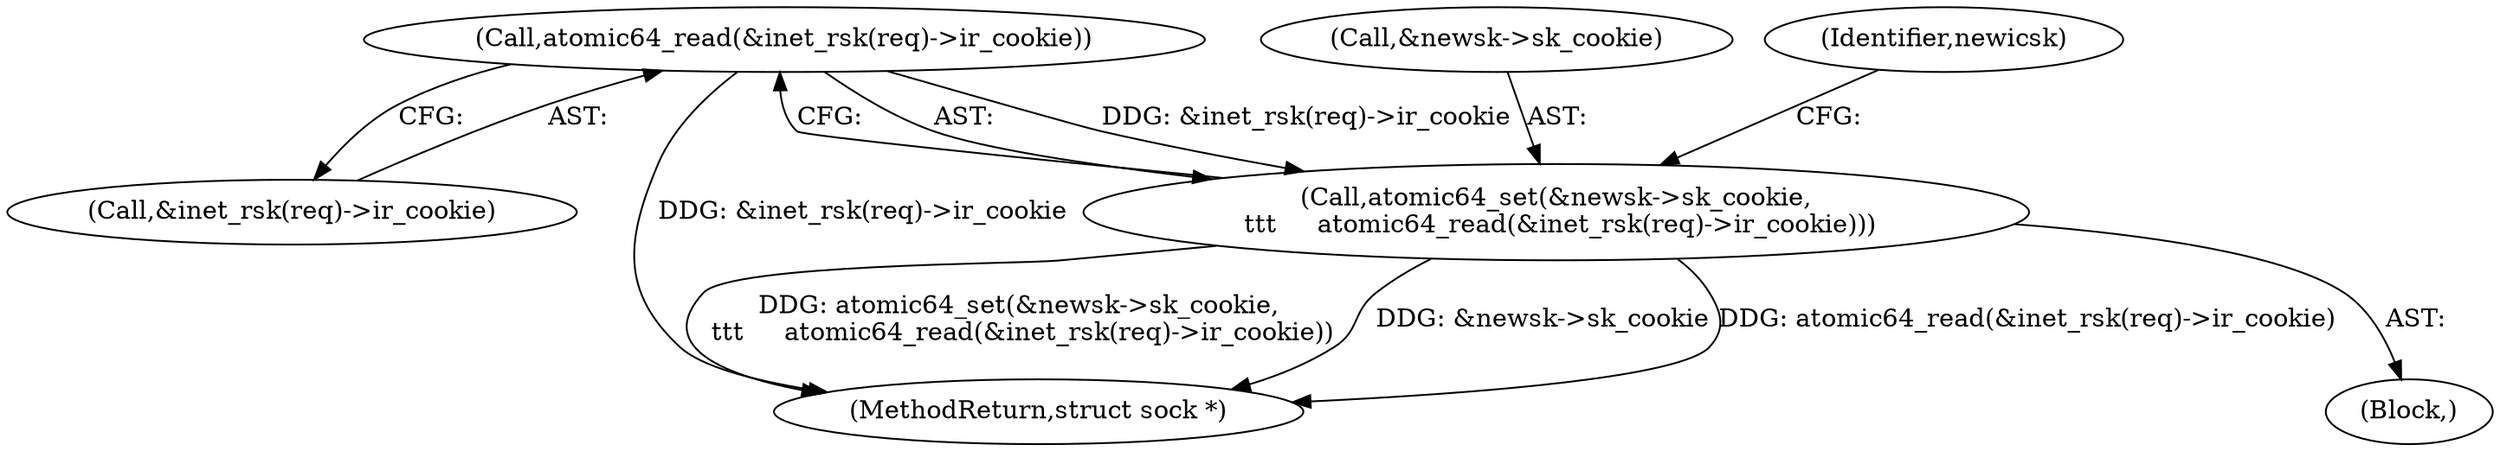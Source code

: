 digraph "0_linux_657831ffc38e30092a2d5f03d385d710eb88b09a@API" {
"1000186" [label="(Call,atomic64_read(&inet_rsk(req)->ir_cookie))"];
"1000181" [label="(Call,atomic64_set(&newsk->sk_cookie,\n \t\t\t     atomic64_read(&inet_rsk(req)->ir_cookie)))"];
"1000182" [label="(Call,&newsk->sk_cookie)"];
"1000115" [label="(Block,)"];
"1000181" [label="(Call,atomic64_set(&newsk->sk_cookie,\n \t\t\t     atomic64_read(&inet_rsk(req)->ir_cookie)))"];
"1000186" [label="(Call,atomic64_read(&inet_rsk(req)->ir_cookie))"];
"1000187" [label="(Call,&inet_rsk(req)->ir_cookie)"];
"1000194" [label="(Identifier,newicsk)"];
"1000222" [label="(MethodReturn,struct sock *)"];
"1000186" -> "1000181"  [label="AST: "];
"1000186" -> "1000187"  [label="CFG: "];
"1000187" -> "1000186"  [label="AST: "];
"1000181" -> "1000186"  [label="CFG: "];
"1000186" -> "1000222"  [label="DDG: &inet_rsk(req)->ir_cookie"];
"1000186" -> "1000181"  [label="DDG: &inet_rsk(req)->ir_cookie"];
"1000181" -> "1000115"  [label="AST: "];
"1000182" -> "1000181"  [label="AST: "];
"1000194" -> "1000181"  [label="CFG: "];
"1000181" -> "1000222"  [label="DDG: atomic64_set(&newsk->sk_cookie,\n \t\t\t     atomic64_read(&inet_rsk(req)->ir_cookie))"];
"1000181" -> "1000222"  [label="DDG: &newsk->sk_cookie"];
"1000181" -> "1000222"  [label="DDG: atomic64_read(&inet_rsk(req)->ir_cookie)"];
}
